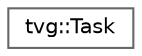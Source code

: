 digraph "类继承关系图"
{
 // LATEX_PDF_SIZE
  bgcolor="transparent";
  edge [fontname=Helvetica,fontsize=10,labelfontname=Helvetica,labelfontsize=10];
  node [fontname=Helvetica,fontsize=10,shape=box,height=0.2,width=0.4];
  rankdir="LR";
  Node0 [id="Node000000",label="tvg::Task",height=0.2,width=0.4,color="grey40", fillcolor="white", style="filled",URL="$structtvg_1_1_task.html",tooltip=" "];
}
